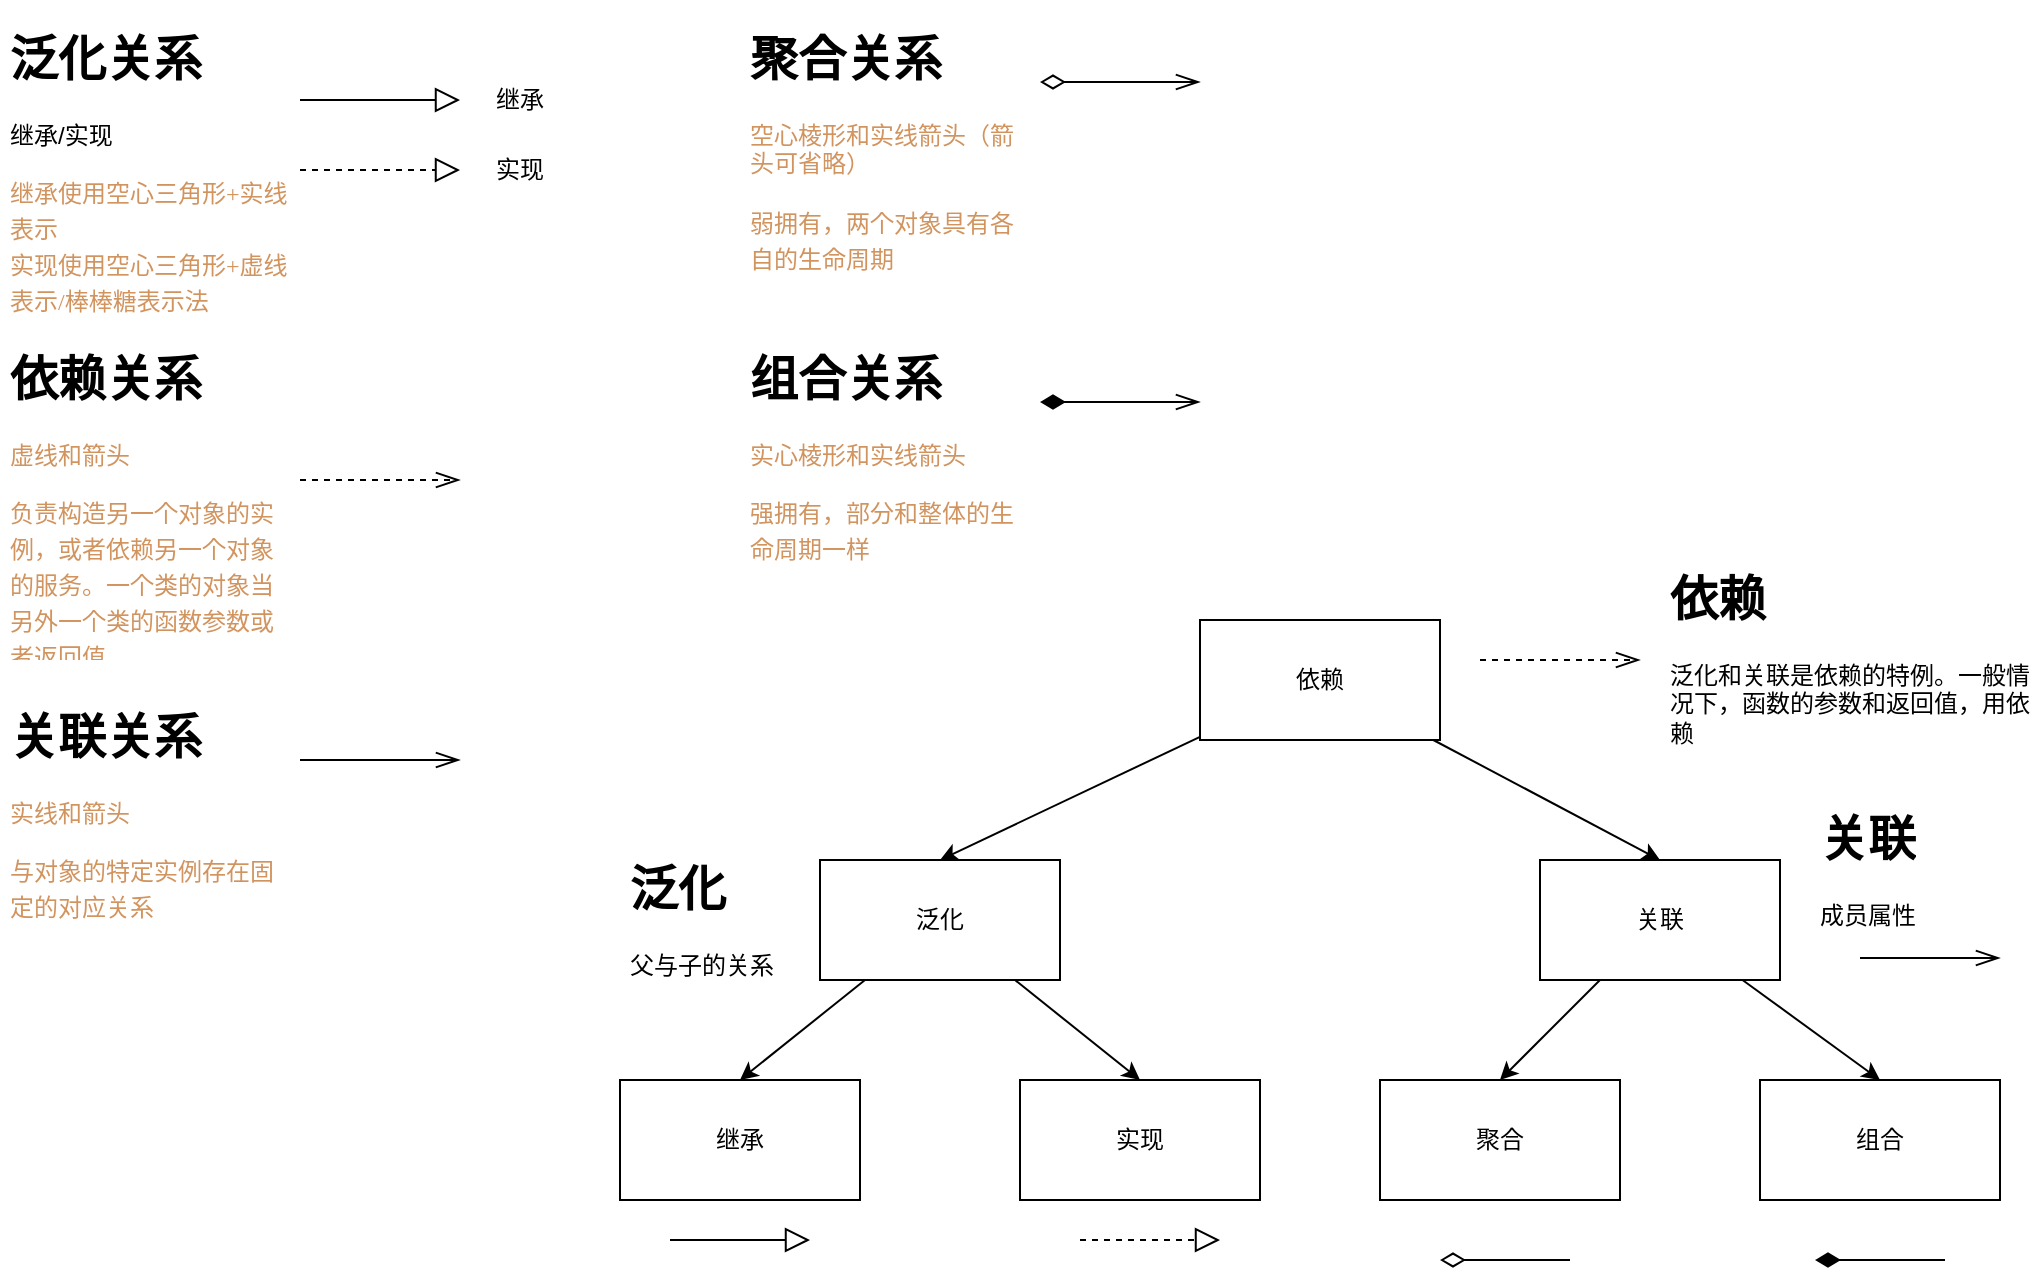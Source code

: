 <mxfile>
    <diagram id="nNbKnPl9B-NpqK2GzWp3" name="第 1 页">
        <mxGraphModel dx="624" dy="344" grid="1" gridSize="10" guides="1" tooltips="1" connect="1" arrows="1" fold="1" page="1" pageScale="1" pageWidth="1169" pageHeight="827" math="0" shadow="0">
            <root>
                <mxCell id="0"/>
                <mxCell id="1" parent="0"/>
                <mxCell id="2" value="&lt;h1&gt;泛化关系&lt;/h1&gt;&lt;p&gt;继承/实现&lt;/p&gt;&lt;p class=&quot;p1&quot; style=&quot;margin: 0px ; font-stretch: normal ; line-height: normal ; font-family: &amp;#34;pingfang sc&amp;#34; ; color: rgb(210 , 148 , 95)&quot;&gt;&lt;font style=&quot;font-size: 12px&quot;&gt;继承使用空心三角形&lt;span class=&quot;s1&quot; style=&quot;font-stretch: normal ; line-height: normal ; font-family: &amp;#34;.applesystemuifontmonospaced&amp;#34;&quot;&gt;+&lt;/span&gt;实线表示&lt;/font&gt;&lt;/p&gt;&lt;p class=&quot;p1&quot; style=&quot;margin: 0px ; font-stretch: normal ; line-height: normal ; font-family: &amp;#34;pingfang sc&amp;#34; ; color: rgb(210 , 148 , 95)&quot;&gt;&lt;font style=&quot;font-size: 12px&quot;&gt;实现使用空心三角形&lt;span class=&quot;s1&quot; style=&quot;font-stretch: normal ; line-height: normal ; font-family: &amp;#34;.applesystemuifontmonospaced&amp;#34;&quot;&gt;+&lt;/span&gt;虚线表示&lt;span class=&quot;s1&quot; style=&quot;font-stretch: normal ; line-height: normal ; font-family: &amp;#34;.applesystemuifontmonospaced&amp;#34;&quot;&gt;/&lt;/span&gt;棒棒糖表示法&lt;/font&gt;&lt;/p&gt;" style="text;html=1;strokeColor=none;fillColor=none;spacing=5;spacingTop=-20;whiteSpace=wrap;overflow=hidden;rounded=0;" parent="1" vertex="1">
                    <mxGeometry x="10" y="10" width="150" height="150" as="geometry"/>
                </mxCell>
                <mxCell id="3" value="" style="endArrow=block;html=1;endFill=0;endSize=10;" parent="1" target="4" edge="1">
                    <mxGeometry width="50" height="50" relative="1" as="geometry">
                        <mxPoint x="160" y="50" as="sourcePoint"/>
                        <mxPoint x="250" y="50" as="targetPoint"/>
                    </mxGeometry>
                </mxCell>
                <mxCell id="4" value="继承" style="text;html=1;strokeColor=none;fillColor=none;align=center;verticalAlign=middle;whiteSpace=wrap;rounded=0;" parent="1" vertex="1">
                    <mxGeometry x="240" y="35" width="60" height="30" as="geometry"/>
                </mxCell>
                <mxCell id="5" value="" style="endArrow=block;html=1;endFill=0;endSize=10;dashed=1;" parent="1" target="6" edge="1">
                    <mxGeometry width="50" height="50" relative="1" as="geometry">
                        <mxPoint x="160" y="85" as="sourcePoint"/>
                        <mxPoint x="250" y="85" as="targetPoint"/>
                    </mxGeometry>
                </mxCell>
                <mxCell id="6" value="实现" style="text;html=1;strokeColor=none;fillColor=none;align=center;verticalAlign=middle;whiteSpace=wrap;rounded=0;" parent="1" vertex="1">
                    <mxGeometry x="240" y="70" width="60" height="30" as="geometry"/>
                </mxCell>
                <mxCell id="7" value="&lt;h1&gt;依赖关系&lt;/h1&gt;&lt;p&gt;&lt;span style=&quot;color: rgb(210 , 148 , 95) ; font-family: &amp;#34;pingfang sc&amp;#34;&quot;&gt;虚线和箭头&lt;/span&gt;&lt;br&gt;&lt;/p&gt;&lt;p class=&quot;p1&quot; style=&quot;margin: 0px ; font-stretch: normal ; line-height: normal ; font-family: &amp;#34;pingfang sc&amp;#34; ; color: rgb(210 , 148 , 95)&quot;&gt;&lt;font style=&quot;font-size: 12px&quot;&gt;负责构造另一个对象的实例，或者依赖另一个对象的服务。一个类的对象当另外一个类的函数参数或者返回值&lt;/font&gt;&lt;/p&gt;" style="text;html=1;strokeColor=none;fillColor=none;spacing=5;spacingTop=-20;whiteSpace=wrap;overflow=hidden;rounded=0;" parent="1" vertex="1">
                    <mxGeometry x="10" y="170" width="150" height="160" as="geometry"/>
                </mxCell>
                <mxCell id="8" value="" style="endArrow=openThin;html=1;endFill=0;endSize=10;dashed=1;" parent="1" edge="1">
                    <mxGeometry width="50" height="50" relative="1" as="geometry">
                        <mxPoint x="160" y="240" as="sourcePoint"/>
                        <mxPoint x="240" y="240" as="targetPoint"/>
                    </mxGeometry>
                </mxCell>
                <mxCell id="9" value="&lt;h1&gt;关联关系&lt;/h1&gt;&lt;p&gt;&lt;span style=&quot;color: rgb(210 , 148 , 95) ; font-family: &amp;#34;pingfang sc&amp;#34;&quot;&gt;实线和箭头&lt;/span&gt;&lt;br&gt;&lt;/p&gt;&lt;p class=&quot;p1&quot; style=&quot;margin: 0px ; font-stretch: normal ; line-height: normal ; font-family: &amp;#34;pingfang sc&amp;#34; ; color: rgb(210 , 148 , 95)&quot;&gt;&lt;font style=&quot;font-size: 12px&quot;&gt;与对象的特定实例存在固定的对应关系&lt;/font&gt;&lt;/p&gt;" style="text;html=1;strokeColor=none;fillColor=none;spacing=5;spacingTop=-20;whiteSpace=wrap;overflow=hidden;rounded=0;" parent="1" vertex="1">
                    <mxGeometry x="10" y="349" width="150" height="130" as="geometry"/>
                </mxCell>
                <mxCell id="10" value="" style="endArrow=openThin;html=1;endFill=0;endSize=10;" parent="1" edge="1">
                    <mxGeometry width="50" height="50" relative="1" as="geometry">
                        <mxPoint x="160" y="380" as="sourcePoint"/>
                        <mxPoint x="240" y="380" as="targetPoint"/>
                    </mxGeometry>
                </mxCell>
                <mxCell id="11" value="&lt;h1&gt;聚合关系&lt;/h1&gt;&lt;p&gt;&lt;span style=&quot;color: rgb(210 , 148 , 95) ; font-family: &amp;#34;pingfang sc&amp;#34;&quot;&gt;空心棱形和实线箭头（箭头可省略）&lt;/span&gt;&lt;br&gt;&lt;/p&gt;&lt;p class=&quot;p1&quot; style=&quot;margin: 0px ; font-stretch: normal ; line-height: normal ; font-family: &amp;#34;pingfang sc&amp;#34; ; color: rgb(210 , 148 , 95)&quot;&gt;&lt;font style=&quot;font-size: 12px&quot;&gt;弱拥有，两个对象具有各自的生命周期&lt;/font&gt;&lt;/p&gt;" style="text;html=1;strokeColor=none;fillColor=none;spacing=5;spacingTop=-20;whiteSpace=wrap;overflow=hidden;rounded=0;" parent="1" vertex="1">
                    <mxGeometry x="380" y="10" width="150" height="130" as="geometry"/>
                </mxCell>
                <mxCell id="12" value="" style="endArrow=openThin;html=1;endFill=0;endSize=10;startArrow=diamondThin;startFill=0;startSize=10;" parent="1" edge="1">
                    <mxGeometry width="50" height="50" relative="1" as="geometry">
                        <mxPoint x="530" y="41" as="sourcePoint"/>
                        <mxPoint x="610" y="41" as="targetPoint"/>
                    </mxGeometry>
                </mxCell>
                <mxCell id="13" value="&lt;h1&gt;组合关系&lt;/h1&gt;&lt;p&gt;&lt;span style=&quot;color: rgb(210 , 148 , 95) ; font-family: &amp;#34;pingfang sc&amp;#34;&quot;&gt;实心棱形和实线箭头&lt;/span&gt;&lt;br&gt;&lt;/p&gt;&lt;p class=&quot;p1&quot; style=&quot;margin: 0px ; font-stretch: normal ; line-height: normal ; font-family: &amp;#34;pingfang sc&amp;#34; ; color: rgb(210 , 148 , 95)&quot;&gt;&lt;font style=&quot;font-size: 12px&quot;&gt;强拥有，部分和整体的生命周期一样&lt;/font&gt;&lt;/p&gt;" style="text;html=1;strokeColor=none;fillColor=none;spacing=5;spacingTop=-20;whiteSpace=wrap;overflow=hidden;rounded=0;" parent="1" vertex="1">
                    <mxGeometry x="380" y="170" width="150" height="130" as="geometry"/>
                </mxCell>
                <mxCell id="14" value="" style="endArrow=openThin;html=1;endFill=0;endSize=10;startArrow=diamondThin;startFill=1;jumpSize=6;startSize=10;" parent="1" edge="1">
                    <mxGeometry width="50" height="50" relative="1" as="geometry">
                        <mxPoint x="530" y="201" as="sourcePoint"/>
                        <mxPoint x="610" y="201" as="targetPoint"/>
                    </mxGeometry>
                </mxCell>
                <mxCell id="33" style="edgeStyle=none;html=1;entryX=0.5;entryY=0;entryDx=0;entryDy=0;" edge="1" parent="1" source="28" target="29">
                    <mxGeometry relative="1" as="geometry"/>
                </mxCell>
                <mxCell id="34" style="edgeStyle=none;html=1;entryX=0.5;entryY=0;entryDx=0;entryDy=0;" edge="1" parent="1" source="28" target="30">
                    <mxGeometry relative="1" as="geometry"/>
                </mxCell>
                <mxCell id="28" value="依赖" style="rounded=0;whiteSpace=wrap;html=1;" vertex="1" parent="1">
                    <mxGeometry x="610" y="310" width="120" height="60" as="geometry"/>
                </mxCell>
                <mxCell id="37" style="edgeStyle=none;html=1;entryX=0.5;entryY=0;entryDx=0;entryDy=0;" edge="1" parent="1" source="29" target="35">
                    <mxGeometry relative="1" as="geometry"/>
                </mxCell>
                <mxCell id="38" style="edgeStyle=none;html=1;entryX=0.5;entryY=0;entryDx=0;entryDy=0;" edge="1" parent="1" source="29" target="36">
                    <mxGeometry relative="1" as="geometry"/>
                </mxCell>
                <mxCell id="29" value="泛化" style="rounded=0;whiteSpace=wrap;html=1;" vertex="1" parent="1">
                    <mxGeometry x="420" y="430" width="120" height="60" as="geometry"/>
                </mxCell>
                <mxCell id="39" style="edgeStyle=none;html=1;entryX=0.5;entryY=0;entryDx=0;entryDy=0;" edge="1" parent="1" source="30" target="31">
                    <mxGeometry relative="1" as="geometry"/>
                </mxCell>
                <mxCell id="40" style="edgeStyle=none;html=1;entryX=0.5;entryY=0;entryDx=0;entryDy=0;" edge="1" parent="1" source="30" target="32">
                    <mxGeometry relative="1" as="geometry"/>
                </mxCell>
                <mxCell id="30" value="关联" style="rounded=0;whiteSpace=wrap;html=1;" vertex="1" parent="1">
                    <mxGeometry x="780" y="430" width="120" height="60" as="geometry"/>
                </mxCell>
                <mxCell id="31" value="聚合" style="rounded=0;whiteSpace=wrap;html=1;" vertex="1" parent="1">
                    <mxGeometry x="700" y="540" width="120" height="60" as="geometry"/>
                </mxCell>
                <mxCell id="32" value="组合" style="rounded=0;whiteSpace=wrap;html=1;" vertex="1" parent="1">
                    <mxGeometry x="890" y="540" width="120" height="60" as="geometry"/>
                </mxCell>
                <mxCell id="35" value="继承" style="rounded=0;whiteSpace=wrap;html=1;" vertex="1" parent="1">
                    <mxGeometry x="320" y="540" width="120" height="60" as="geometry"/>
                </mxCell>
                <mxCell id="36" value="实现" style="rounded=0;whiteSpace=wrap;html=1;" vertex="1" parent="1">
                    <mxGeometry x="520" y="540" width="120" height="60" as="geometry"/>
                </mxCell>
                <mxCell id="41" value="" style="endArrow=openThin;dashed=1;html=1;endFill=0;endSize=10;" edge="1" parent="1">
                    <mxGeometry width="50" height="50" relative="1" as="geometry">
                        <mxPoint x="750" y="330" as="sourcePoint"/>
                        <mxPoint x="830" y="330" as="targetPoint"/>
                    </mxGeometry>
                </mxCell>
                <mxCell id="42" value="&lt;h1&gt;依赖&lt;/h1&gt;&lt;p&gt;泛化和关联是依赖的特例。一般情况下，函数的参数和返回值，用依赖&lt;/p&gt;" style="text;html=1;strokeColor=none;fillColor=none;spacing=5;spacingTop=-20;whiteSpace=wrap;overflow=hidden;rounded=0;" vertex="1" parent="1">
                    <mxGeometry x="840" y="280" width="190" height="100" as="geometry"/>
                </mxCell>
                <mxCell id="43" value="&lt;h1&gt;泛化&lt;/h1&gt;&lt;p&gt;父与子的关系&lt;/p&gt;" style="text;html=1;strokeColor=none;fillColor=none;spacing=5;spacingTop=-20;whiteSpace=wrap;overflow=hidden;rounded=0;" vertex="1" parent="1">
                    <mxGeometry x="320" y="425" width="80" height="70" as="geometry"/>
                </mxCell>
                <mxCell id="45" value="" style="endArrow=block;html=1;endSize=10;endFill=0;" edge="1" parent="1">
                    <mxGeometry width="50" height="50" relative="1" as="geometry">
                        <mxPoint x="345" y="620" as="sourcePoint"/>
                        <mxPoint x="415" y="620" as="targetPoint"/>
                    </mxGeometry>
                </mxCell>
                <mxCell id="46" value="" style="endArrow=block;html=1;endSize=10;endFill=0;dashed=1;" edge="1" parent="1">
                    <mxGeometry width="50" height="50" relative="1" as="geometry">
                        <mxPoint x="550" y="620" as="sourcePoint"/>
                        <mxPoint x="620" y="620" as="targetPoint"/>
                    </mxGeometry>
                </mxCell>
                <mxCell id="47" value="&lt;h1&gt;关联&lt;/h1&gt;&lt;p&gt;成员属性&lt;/p&gt;" style="text;html=1;strokeColor=none;fillColor=none;spacing=5;spacingTop=-20;whiteSpace=wrap;overflow=hidden;rounded=0;" vertex="1" parent="1">
                    <mxGeometry x="915" y="400" width="70" height="70" as="geometry"/>
                </mxCell>
                <mxCell id="49" value="" style="endArrow=none;html=1;endSize=10;startArrow=diamondThin;startFill=0;startSize=10;" edge="1" parent="1">
                    <mxGeometry width="50" height="50" relative="1" as="geometry">
                        <mxPoint x="730" y="630" as="sourcePoint"/>
                        <mxPoint x="795" y="630" as="targetPoint"/>
                    </mxGeometry>
                </mxCell>
                <mxCell id="50" value="" style="endArrow=none;html=1;endSize=10;startArrow=diamondThin;startFill=1;startSize=10;" edge="1" parent="1">
                    <mxGeometry width="50" height="50" relative="1" as="geometry">
                        <mxPoint x="917.5" y="630" as="sourcePoint"/>
                        <mxPoint x="982.5" y="630" as="targetPoint"/>
                    </mxGeometry>
                </mxCell>
                <mxCell id="51" value="" style="endArrow=openThin;html=1;startSize=10;endSize=10;endFill=0;" edge="1" parent="1">
                    <mxGeometry width="50" height="50" relative="1" as="geometry">
                        <mxPoint x="940" y="479" as="sourcePoint"/>
                        <mxPoint x="1010" y="479" as="targetPoint"/>
                    </mxGeometry>
                </mxCell>
            </root>
        </mxGraphModel>
    </diagram>
</mxfile>